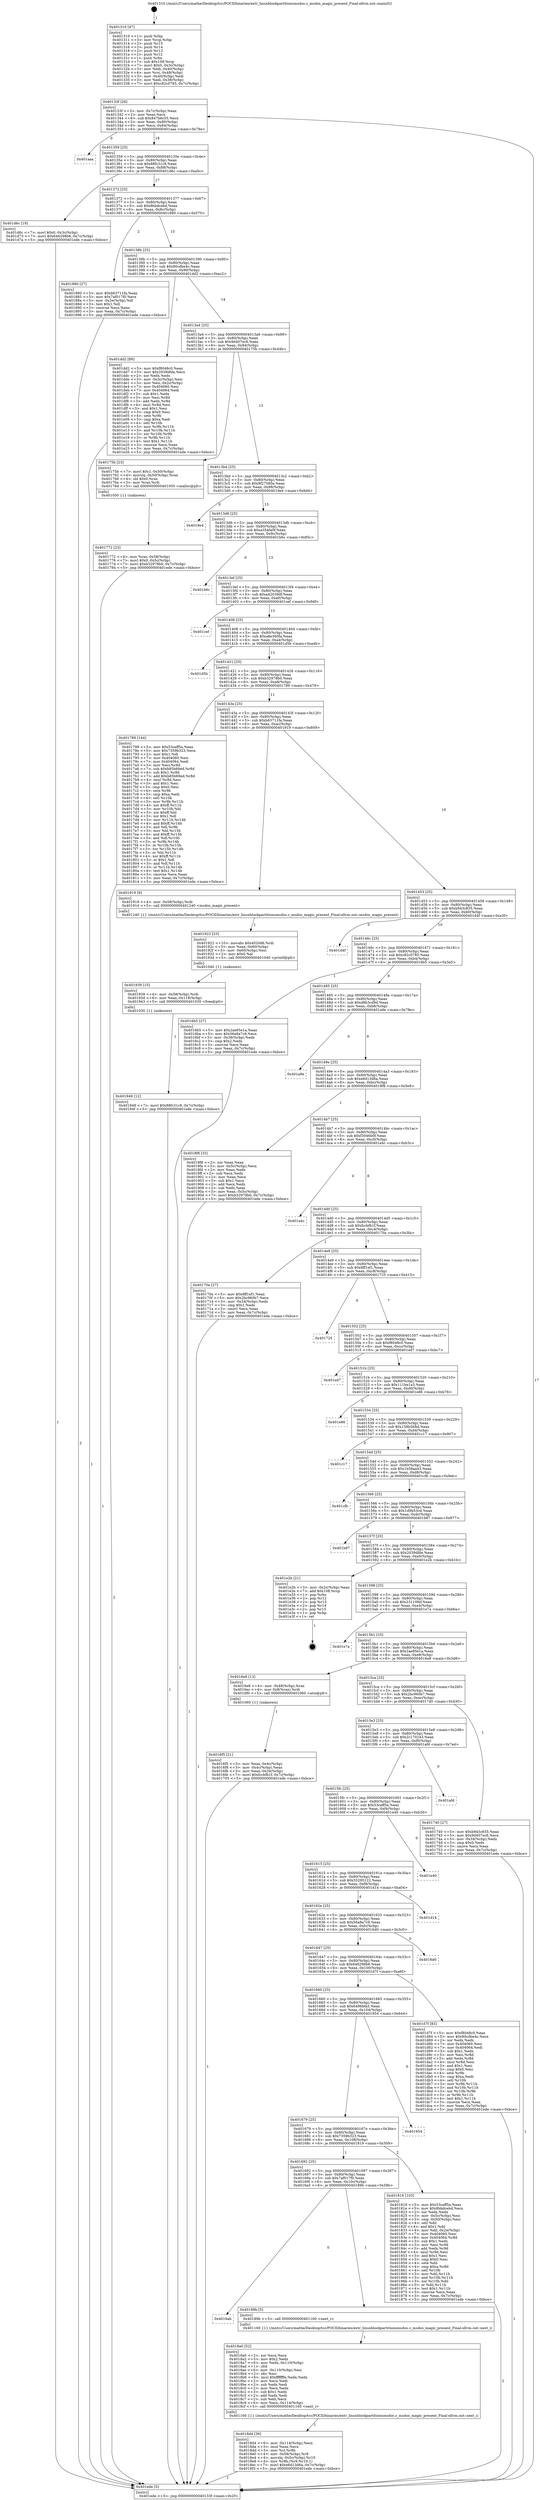digraph "0x401310" {
  label = "0x401310 (/mnt/c/Users/mathe/Desktop/tcc/POCII/binaries/extr_linuxblockpartitionsmsdos.c_msdos_magic_present_Final-ollvm.out::main(0))"
  labelloc = "t"
  node[shape=record]

  Entry [label="",width=0.3,height=0.3,shape=circle,fillcolor=black,style=filled]
  "0x40133f" [label="{
     0x40133f [26]\l
     | [instrs]\l
     &nbsp;&nbsp;0x40133f \<+3\>: mov -0x7c(%rbp),%eax\l
     &nbsp;&nbsp;0x401342 \<+2\>: mov %eax,%ecx\l
     &nbsp;&nbsp;0x401344 \<+6\>: sub $0x847b6c55,%ecx\l
     &nbsp;&nbsp;0x40134a \<+3\>: mov %eax,-0x80(%rbp)\l
     &nbsp;&nbsp;0x40134d \<+6\>: mov %ecx,-0x84(%rbp)\l
     &nbsp;&nbsp;0x401353 \<+6\>: je 0000000000401aaa \<main+0x79a\>\l
  }"]
  "0x401aaa" [label="{
     0x401aaa\l
  }", style=dashed]
  "0x401359" [label="{
     0x401359 [25]\l
     | [instrs]\l
     &nbsp;&nbsp;0x401359 \<+5\>: jmp 000000000040135e \<main+0x4e\>\l
     &nbsp;&nbsp;0x40135e \<+3\>: mov -0x80(%rbp),%eax\l
     &nbsp;&nbsp;0x401361 \<+5\>: sub $0x88fc31c9,%eax\l
     &nbsp;&nbsp;0x401366 \<+6\>: mov %eax,-0x88(%rbp)\l
     &nbsp;&nbsp;0x40136c \<+6\>: je 0000000000401d6c \<main+0xa5c\>\l
  }"]
  Exit [label="",width=0.3,height=0.3,shape=circle,fillcolor=black,style=filled,peripheries=2]
  "0x401d6c" [label="{
     0x401d6c [19]\l
     | [instrs]\l
     &nbsp;&nbsp;0x401d6c \<+7\>: movl $0x0,-0x3c(%rbp)\l
     &nbsp;&nbsp;0x401d73 \<+7\>: movl $0x646298b6,-0x7c(%rbp)\l
     &nbsp;&nbsp;0x401d7a \<+5\>: jmp 0000000000401ede \<main+0xbce\>\l
  }"]
  "0x401372" [label="{
     0x401372 [25]\l
     | [instrs]\l
     &nbsp;&nbsp;0x401372 \<+5\>: jmp 0000000000401377 \<main+0x67\>\l
     &nbsp;&nbsp;0x401377 \<+3\>: mov -0x80(%rbp),%eax\l
     &nbsp;&nbsp;0x40137a \<+5\>: sub $0x8bbdcebd,%eax\l
     &nbsp;&nbsp;0x40137f \<+6\>: mov %eax,-0x8c(%rbp)\l
     &nbsp;&nbsp;0x401385 \<+6\>: je 0000000000401880 \<main+0x570\>\l
  }"]
  "0x401948" [label="{
     0x401948 [12]\l
     | [instrs]\l
     &nbsp;&nbsp;0x401948 \<+7\>: movl $0x88fc31c9,-0x7c(%rbp)\l
     &nbsp;&nbsp;0x40194f \<+5\>: jmp 0000000000401ede \<main+0xbce\>\l
  }"]
  "0x401880" [label="{
     0x401880 [27]\l
     | [instrs]\l
     &nbsp;&nbsp;0x401880 \<+5\>: mov $0xb63711fa,%eax\l
     &nbsp;&nbsp;0x401885 \<+5\>: mov $0x7af017f0,%ecx\l
     &nbsp;&nbsp;0x40188a \<+3\>: mov -0x2e(%rbp),%dl\l
     &nbsp;&nbsp;0x40188d \<+3\>: test $0x1,%dl\l
     &nbsp;&nbsp;0x401890 \<+3\>: cmovne %ecx,%eax\l
     &nbsp;&nbsp;0x401893 \<+3\>: mov %eax,-0x7c(%rbp)\l
     &nbsp;&nbsp;0x401896 \<+5\>: jmp 0000000000401ede \<main+0xbce\>\l
  }"]
  "0x40138b" [label="{
     0x40138b [25]\l
     | [instrs]\l
     &nbsp;&nbsp;0x40138b \<+5\>: jmp 0000000000401390 \<main+0x80\>\l
     &nbsp;&nbsp;0x401390 \<+3\>: mov -0x80(%rbp),%eax\l
     &nbsp;&nbsp;0x401393 \<+5\>: sub $0x90cdbe4c,%eax\l
     &nbsp;&nbsp;0x401398 \<+6\>: mov %eax,-0x90(%rbp)\l
     &nbsp;&nbsp;0x40139e \<+6\>: je 0000000000401dd2 \<main+0xac2\>\l
  }"]
  "0x401939" [label="{
     0x401939 [15]\l
     | [instrs]\l
     &nbsp;&nbsp;0x401939 \<+4\>: mov -0x58(%rbp),%rdi\l
     &nbsp;&nbsp;0x40193d \<+6\>: mov %eax,-0x118(%rbp)\l
     &nbsp;&nbsp;0x401943 \<+5\>: call 0000000000401030 \<free@plt\>\l
     | [calls]\l
     &nbsp;&nbsp;0x401030 \{1\} (unknown)\l
  }"]
  "0x401dd2" [label="{
     0x401dd2 [89]\l
     | [instrs]\l
     &nbsp;&nbsp;0x401dd2 \<+5\>: mov $0xf8048c0,%eax\l
     &nbsp;&nbsp;0x401dd7 \<+5\>: mov $0x2039dfde,%ecx\l
     &nbsp;&nbsp;0x401ddc \<+2\>: xor %edx,%edx\l
     &nbsp;&nbsp;0x401dde \<+3\>: mov -0x3c(%rbp),%esi\l
     &nbsp;&nbsp;0x401de1 \<+3\>: mov %esi,-0x2c(%rbp)\l
     &nbsp;&nbsp;0x401de4 \<+7\>: mov 0x404060,%esi\l
     &nbsp;&nbsp;0x401deb \<+7\>: mov 0x404064,%edi\l
     &nbsp;&nbsp;0x401df2 \<+3\>: sub $0x1,%edx\l
     &nbsp;&nbsp;0x401df5 \<+3\>: mov %esi,%r8d\l
     &nbsp;&nbsp;0x401df8 \<+3\>: add %edx,%r8d\l
     &nbsp;&nbsp;0x401dfb \<+4\>: imul %r8d,%esi\l
     &nbsp;&nbsp;0x401dff \<+3\>: and $0x1,%esi\l
     &nbsp;&nbsp;0x401e02 \<+3\>: cmp $0x0,%esi\l
     &nbsp;&nbsp;0x401e05 \<+4\>: sete %r9b\l
     &nbsp;&nbsp;0x401e09 \<+3\>: cmp $0xa,%edi\l
     &nbsp;&nbsp;0x401e0c \<+4\>: setl %r10b\l
     &nbsp;&nbsp;0x401e10 \<+3\>: mov %r9b,%r11b\l
     &nbsp;&nbsp;0x401e13 \<+3\>: and %r10b,%r11b\l
     &nbsp;&nbsp;0x401e16 \<+3\>: xor %r10b,%r9b\l
     &nbsp;&nbsp;0x401e19 \<+3\>: or %r9b,%r11b\l
     &nbsp;&nbsp;0x401e1c \<+4\>: test $0x1,%r11b\l
     &nbsp;&nbsp;0x401e20 \<+3\>: cmovne %ecx,%eax\l
     &nbsp;&nbsp;0x401e23 \<+3\>: mov %eax,-0x7c(%rbp)\l
     &nbsp;&nbsp;0x401e26 \<+5\>: jmp 0000000000401ede \<main+0xbce\>\l
  }"]
  "0x4013a4" [label="{
     0x4013a4 [25]\l
     | [instrs]\l
     &nbsp;&nbsp;0x4013a4 \<+5\>: jmp 00000000004013a9 \<main+0x99\>\l
     &nbsp;&nbsp;0x4013a9 \<+3\>: mov -0x80(%rbp),%eax\l
     &nbsp;&nbsp;0x4013ac \<+5\>: sub $0x9d407ec6,%eax\l
     &nbsp;&nbsp;0x4013b1 \<+6\>: mov %eax,-0x94(%rbp)\l
     &nbsp;&nbsp;0x4013b7 \<+6\>: je 000000000040175b \<main+0x44b\>\l
  }"]
  "0x401922" [label="{
     0x401922 [23]\l
     | [instrs]\l
     &nbsp;&nbsp;0x401922 \<+10\>: movabs $0x4020d6,%rdi\l
     &nbsp;&nbsp;0x40192c \<+3\>: mov %eax,-0x60(%rbp)\l
     &nbsp;&nbsp;0x40192f \<+3\>: mov -0x60(%rbp),%esi\l
     &nbsp;&nbsp;0x401932 \<+2\>: mov $0x0,%al\l
     &nbsp;&nbsp;0x401934 \<+5\>: call 0000000000401040 \<printf@plt\>\l
     | [calls]\l
     &nbsp;&nbsp;0x401040 \{1\} (unknown)\l
  }"]
  "0x40175b" [label="{
     0x40175b [23]\l
     | [instrs]\l
     &nbsp;&nbsp;0x40175b \<+7\>: movl $0x1,-0x50(%rbp)\l
     &nbsp;&nbsp;0x401762 \<+4\>: movslq -0x50(%rbp),%rax\l
     &nbsp;&nbsp;0x401766 \<+4\>: shl $0x0,%rax\l
     &nbsp;&nbsp;0x40176a \<+3\>: mov %rax,%rdi\l
     &nbsp;&nbsp;0x40176d \<+5\>: call 0000000000401050 \<malloc@plt\>\l
     | [calls]\l
     &nbsp;&nbsp;0x401050 \{1\} (unknown)\l
  }"]
  "0x4013bd" [label="{
     0x4013bd [25]\l
     | [instrs]\l
     &nbsp;&nbsp;0x4013bd \<+5\>: jmp 00000000004013c2 \<main+0xb2\>\l
     &nbsp;&nbsp;0x4013c2 \<+3\>: mov -0x80(%rbp),%eax\l
     &nbsp;&nbsp;0x4013c5 \<+5\>: sub $0x9f27580a,%eax\l
     &nbsp;&nbsp;0x4013ca \<+6\>: mov %eax,-0x98(%rbp)\l
     &nbsp;&nbsp;0x4013d0 \<+6\>: je 00000000004019e4 \<main+0x6d4\>\l
  }"]
  "0x4018d4" [label="{
     0x4018d4 [36]\l
     | [instrs]\l
     &nbsp;&nbsp;0x4018d4 \<+6\>: mov -0x114(%rbp),%ecx\l
     &nbsp;&nbsp;0x4018da \<+3\>: imul %eax,%ecx\l
     &nbsp;&nbsp;0x4018dd \<+3\>: mov %cl,%r8b\l
     &nbsp;&nbsp;0x4018e0 \<+4\>: mov -0x58(%rbp),%r9\l
     &nbsp;&nbsp;0x4018e4 \<+4\>: movslq -0x5c(%rbp),%r10\l
     &nbsp;&nbsp;0x4018e8 \<+4\>: mov %r8b,(%r9,%r10,1)\l
     &nbsp;&nbsp;0x4018ec \<+7\>: movl $0xe6d13d6a,-0x7c(%rbp)\l
     &nbsp;&nbsp;0x4018f3 \<+5\>: jmp 0000000000401ede \<main+0xbce\>\l
  }"]
  "0x4019e4" [label="{
     0x4019e4\l
  }", style=dashed]
  "0x4013d6" [label="{
     0x4013d6 [25]\l
     | [instrs]\l
     &nbsp;&nbsp;0x4013d6 \<+5\>: jmp 00000000004013db \<main+0xcb\>\l
     &nbsp;&nbsp;0x4013db \<+3\>: mov -0x80(%rbp),%eax\l
     &nbsp;&nbsp;0x4013de \<+5\>: sub $0xa354fa0f,%eax\l
     &nbsp;&nbsp;0x4013e3 \<+6\>: mov %eax,-0x9c(%rbp)\l
     &nbsp;&nbsp;0x4013e9 \<+6\>: je 0000000000401b6c \<main+0x85c\>\l
  }"]
  "0x4018a0" [label="{
     0x4018a0 [52]\l
     | [instrs]\l
     &nbsp;&nbsp;0x4018a0 \<+2\>: xor %ecx,%ecx\l
     &nbsp;&nbsp;0x4018a2 \<+5\>: mov $0x2,%edx\l
     &nbsp;&nbsp;0x4018a7 \<+6\>: mov %edx,-0x110(%rbp)\l
     &nbsp;&nbsp;0x4018ad \<+1\>: cltd\l
     &nbsp;&nbsp;0x4018ae \<+6\>: mov -0x110(%rbp),%esi\l
     &nbsp;&nbsp;0x4018b4 \<+2\>: idiv %esi\l
     &nbsp;&nbsp;0x4018b6 \<+6\>: imul $0xfffffffe,%edx,%edx\l
     &nbsp;&nbsp;0x4018bc \<+2\>: mov %ecx,%edi\l
     &nbsp;&nbsp;0x4018be \<+2\>: sub %edx,%edi\l
     &nbsp;&nbsp;0x4018c0 \<+2\>: mov %ecx,%edx\l
     &nbsp;&nbsp;0x4018c2 \<+3\>: sub $0x1,%edx\l
     &nbsp;&nbsp;0x4018c5 \<+2\>: add %edx,%edi\l
     &nbsp;&nbsp;0x4018c7 \<+2\>: sub %edi,%ecx\l
     &nbsp;&nbsp;0x4018c9 \<+6\>: mov %ecx,-0x114(%rbp)\l
     &nbsp;&nbsp;0x4018cf \<+5\>: call 0000000000401160 \<next_i\>\l
     | [calls]\l
     &nbsp;&nbsp;0x401160 \{1\} (/mnt/c/Users/mathe/Desktop/tcc/POCII/binaries/extr_linuxblockpartitionsmsdos.c_msdos_magic_present_Final-ollvm.out::next_i)\l
  }"]
  "0x401b6c" [label="{
     0x401b6c\l
  }", style=dashed]
  "0x4013ef" [label="{
     0x4013ef [25]\l
     | [instrs]\l
     &nbsp;&nbsp;0x4013ef \<+5\>: jmp 00000000004013f4 \<main+0xe4\>\l
     &nbsp;&nbsp;0x4013f4 \<+3\>: mov -0x80(%rbp),%eax\l
     &nbsp;&nbsp;0x4013f7 \<+5\>: sub $0xa42039df,%eax\l
     &nbsp;&nbsp;0x4013fc \<+6\>: mov %eax,-0xa0(%rbp)\l
     &nbsp;&nbsp;0x401402 \<+6\>: je 0000000000401cef \<main+0x9df\>\l
  }"]
  "0x4016ab" [label="{
     0x4016ab\l
  }", style=dashed]
  "0x401cef" [label="{
     0x401cef\l
  }", style=dashed]
  "0x401408" [label="{
     0x401408 [25]\l
     | [instrs]\l
     &nbsp;&nbsp;0x401408 \<+5\>: jmp 000000000040140d \<main+0xfd\>\l
     &nbsp;&nbsp;0x40140d \<+3\>: mov -0x80(%rbp),%eax\l
     &nbsp;&nbsp;0x401410 \<+5\>: sub $0xa8e360fa,%eax\l
     &nbsp;&nbsp;0x401415 \<+6\>: mov %eax,-0xa4(%rbp)\l
     &nbsp;&nbsp;0x40141b \<+6\>: je 0000000000401d5b \<main+0xa4b\>\l
  }"]
  "0x40189b" [label="{
     0x40189b [5]\l
     | [instrs]\l
     &nbsp;&nbsp;0x40189b \<+5\>: call 0000000000401160 \<next_i\>\l
     | [calls]\l
     &nbsp;&nbsp;0x401160 \{1\} (/mnt/c/Users/mathe/Desktop/tcc/POCII/binaries/extr_linuxblockpartitionsmsdos.c_msdos_magic_present_Final-ollvm.out::next_i)\l
  }"]
  "0x401d5b" [label="{
     0x401d5b\l
  }", style=dashed]
  "0x401421" [label="{
     0x401421 [25]\l
     | [instrs]\l
     &nbsp;&nbsp;0x401421 \<+5\>: jmp 0000000000401426 \<main+0x116\>\l
     &nbsp;&nbsp;0x401426 \<+3\>: mov -0x80(%rbp),%eax\l
     &nbsp;&nbsp;0x401429 \<+5\>: sub $0xb32978b0,%eax\l
     &nbsp;&nbsp;0x40142e \<+6\>: mov %eax,-0xa8(%rbp)\l
     &nbsp;&nbsp;0x401434 \<+6\>: je 0000000000401789 \<main+0x479\>\l
  }"]
  "0x401692" [label="{
     0x401692 [25]\l
     | [instrs]\l
     &nbsp;&nbsp;0x401692 \<+5\>: jmp 0000000000401697 \<main+0x387\>\l
     &nbsp;&nbsp;0x401697 \<+3\>: mov -0x80(%rbp),%eax\l
     &nbsp;&nbsp;0x40169a \<+5\>: sub $0x7af017f0,%eax\l
     &nbsp;&nbsp;0x40169f \<+6\>: mov %eax,-0x10c(%rbp)\l
     &nbsp;&nbsp;0x4016a5 \<+6\>: je 000000000040189b \<main+0x58b\>\l
  }"]
  "0x401789" [label="{
     0x401789 [144]\l
     | [instrs]\l
     &nbsp;&nbsp;0x401789 \<+5\>: mov $0x53ceff5a,%eax\l
     &nbsp;&nbsp;0x40178e \<+5\>: mov $0x7359b323,%ecx\l
     &nbsp;&nbsp;0x401793 \<+2\>: mov $0x1,%dl\l
     &nbsp;&nbsp;0x401795 \<+7\>: mov 0x404060,%esi\l
     &nbsp;&nbsp;0x40179c \<+7\>: mov 0x404064,%edi\l
     &nbsp;&nbsp;0x4017a3 \<+3\>: mov %esi,%r8d\l
     &nbsp;&nbsp;0x4017a6 \<+7\>: sub $0xb85b69ed,%r8d\l
     &nbsp;&nbsp;0x4017ad \<+4\>: sub $0x1,%r8d\l
     &nbsp;&nbsp;0x4017b1 \<+7\>: add $0xb85b69ed,%r8d\l
     &nbsp;&nbsp;0x4017b8 \<+4\>: imul %r8d,%esi\l
     &nbsp;&nbsp;0x4017bc \<+3\>: and $0x1,%esi\l
     &nbsp;&nbsp;0x4017bf \<+3\>: cmp $0x0,%esi\l
     &nbsp;&nbsp;0x4017c2 \<+4\>: sete %r9b\l
     &nbsp;&nbsp;0x4017c6 \<+3\>: cmp $0xa,%edi\l
     &nbsp;&nbsp;0x4017c9 \<+4\>: setl %r10b\l
     &nbsp;&nbsp;0x4017cd \<+3\>: mov %r9b,%r11b\l
     &nbsp;&nbsp;0x4017d0 \<+4\>: xor $0xff,%r11b\l
     &nbsp;&nbsp;0x4017d4 \<+3\>: mov %r10b,%bl\l
     &nbsp;&nbsp;0x4017d7 \<+3\>: xor $0xff,%bl\l
     &nbsp;&nbsp;0x4017da \<+3\>: xor $0x1,%dl\l
     &nbsp;&nbsp;0x4017dd \<+3\>: mov %r11b,%r14b\l
     &nbsp;&nbsp;0x4017e0 \<+4\>: and $0xff,%r14b\l
     &nbsp;&nbsp;0x4017e4 \<+3\>: and %dl,%r9b\l
     &nbsp;&nbsp;0x4017e7 \<+3\>: mov %bl,%r15b\l
     &nbsp;&nbsp;0x4017ea \<+4\>: and $0xff,%r15b\l
     &nbsp;&nbsp;0x4017ee \<+3\>: and %dl,%r10b\l
     &nbsp;&nbsp;0x4017f1 \<+3\>: or %r9b,%r14b\l
     &nbsp;&nbsp;0x4017f4 \<+3\>: or %r10b,%r15b\l
     &nbsp;&nbsp;0x4017f7 \<+3\>: xor %r15b,%r14b\l
     &nbsp;&nbsp;0x4017fa \<+3\>: or %bl,%r11b\l
     &nbsp;&nbsp;0x4017fd \<+4\>: xor $0xff,%r11b\l
     &nbsp;&nbsp;0x401801 \<+3\>: or $0x1,%dl\l
     &nbsp;&nbsp;0x401804 \<+3\>: and %dl,%r11b\l
     &nbsp;&nbsp;0x401807 \<+3\>: or %r11b,%r14b\l
     &nbsp;&nbsp;0x40180a \<+4\>: test $0x1,%r14b\l
     &nbsp;&nbsp;0x40180e \<+3\>: cmovne %ecx,%eax\l
     &nbsp;&nbsp;0x401811 \<+3\>: mov %eax,-0x7c(%rbp)\l
     &nbsp;&nbsp;0x401814 \<+5\>: jmp 0000000000401ede \<main+0xbce\>\l
  }"]
  "0x40143a" [label="{
     0x40143a [25]\l
     | [instrs]\l
     &nbsp;&nbsp;0x40143a \<+5\>: jmp 000000000040143f \<main+0x12f\>\l
     &nbsp;&nbsp;0x40143f \<+3\>: mov -0x80(%rbp),%eax\l
     &nbsp;&nbsp;0x401442 \<+5\>: sub $0xb63711fa,%eax\l
     &nbsp;&nbsp;0x401447 \<+6\>: mov %eax,-0xac(%rbp)\l
     &nbsp;&nbsp;0x40144d \<+6\>: je 0000000000401919 \<main+0x609\>\l
  }"]
  "0x401819" [label="{
     0x401819 [103]\l
     | [instrs]\l
     &nbsp;&nbsp;0x401819 \<+5\>: mov $0x53ceff5a,%eax\l
     &nbsp;&nbsp;0x40181e \<+5\>: mov $0x8bbdcebd,%ecx\l
     &nbsp;&nbsp;0x401823 \<+2\>: xor %edx,%edx\l
     &nbsp;&nbsp;0x401825 \<+3\>: mov -0x5c(%rbp),%esi\l
     &nbsp;&nbsp;0x401828 \<+3\>: cmp -0x50(%rbp),%esi\l
     &nbsp;&nbsp;0x40182b \<+4\>: setl %dil\l
     &nbsp;&nbsp;0x40182f \<+4\>: and $0x1,%dil\l
     &nbsp;&nbsp;0x401833 \<+4\>: mov %dil,-0x2e(%rbp)\l
     &nbsp;&nbsp;0x401837 \<+7\>: mov 0x404060,%esi\l
     &nbsp;&nbsp;0x40183e \<+8\>: mov 0x404064,%r8d\l
     &nbsp;&nbsp;0x401846 \<+3\>: sub $0x1,%edx\l
     &nbsp;&nbsp;0x401849 \<+3\>: mov %esi,%r9d\l
     &nbsp;&nbsp;0x40184c \<+3\>: add %edx,%r9d\l
     &nbsp;&nbsp;0x40184f \<+4\>: imul %r9d,%esi\l
     &nbsp;&nbsp;0x401853 \<+3\>: and $0x1,%esi\l
     &nbsp;&nbsp;0x401856 \<+3\>: cmp $0x0,%esi\l
     &nbsp;&nbsp;0x401859 \<+4\>: sete %dil\l
     &nbsp;&nbsp;0x40185d \<+4\>: cmp $0xa,%r8d\l
     &nbsp;&nbsp;0x401861 \<+4\>: setl %r10b\l
     &nbsp;&nbsp;0x401865 \<+3\>: mov %dil,%r11b\l
     &nbsp;&nbsp;0x401868 \<+3\>: and %r10b,%r11b\l
     &nbsp;&nbsp;0x40186b \<+3\>: xor %r10b,%dil\l
     &nbsp;&nbsp;0x40186e \<+3\>: or %dil,%r11b\l
     &nbsp;&nbsp;0x401871 \<+4\>: test $0x1,%r11b\l
     &nbsp;&nbsp;0x401875 \<+3\>: cmovne %ecx,%eax\l
     &nbsp;&nbsp;0x401878 \<+3\>: mov %eax,-0x7c(%rbp)\l
     &nbsp;&nbsp;0x40187b \<+5\>: jmp 0000000000401ede \<main+0xbce\>\l
  }"]
  "0x401919" [label="{
     0x401919 [9]\l
     | [instrs]\l
     &nbsp;&nbsp;0x401919 \<+4\>: mov -0x58(%rbp),%rdi\l
     &nbsp;&nbsp;0x40191d \<+5\>: call 0000000000401240 \<msdos_magic_present\>\l
     | [calls]\l
     &nbsp;&nbsp;0x401240 \{1\} (/mnt/c/Users/mathe/Desktop/tcc/POCII/binaries/extr_linuxblockpartitionsmsdos.c_msdos_magic_present_Final-ollvm.out::msdos_magic_present)\l
  }"]
  "0x401453" [label="{
     0x401453 [25]\l
     | [instrs]\l
     &nbsp;&nbsp;0x401453 \<+5\>: jmp 0000000000401458 \<main+0x148\>\l
     &nbsp;&nbsp;0x401458 \<+3\>: mov -0x80(%rbp),%eax\l
     &nbsp;&nbsp;0x40145b \<+5\>: sub $0xb943c835,%eax\l
     &nbsp;&nbsp;0x401460 \<+6\>: mov %eax,-0xb0(%rbp)\l
     &nbsp;&nbsp;0x401466 \<+6\>: je 0000000000401d4f \<main+0xa3f\>\l
  }"]
  "0x401679" [label="{
     0x401679 [25]\l
     | [instrs]\l
     &nbsp;&nbsp;0x401679 \<+5\>: jmp 000000000040167e \<main+0x36e\>\l
     &nbsp;&nbsp;0x40167e \<+3\>: mov -0x80(%rbp),%eax\l
     &nbsp;&nbsp;0x401681 \<+5\>: sub $0x7359b323,%eax\l
     &nbsp;&nbsp;0x401686 \<+6\>: mov %eax,-0x108(%rbp)\l
     &nbsp;&nbsp;0x40168c \<+6\>: je 0000000000401819 \<main+0x509\>\l
  }"]
  "0x401d4f" [label="{
     0x401d4f\l
  }", style=dashed]
  "0x40146c" [label="{
     0x40146c [25]\l
     | [instrs]\l
     &nbsp;&nbsp;0x40146c \<+5\>: jmp 0000000000401471 \<main+0x161\>\l
     &nbsp;&nbsp;0x401471 \<+3\>: mov -0x80(%rbp),%eax\l
     &nbsp;&nbsp;0x401474 \<+5\>: sub $0xc82c0785,%eax\l
     &nbsp;&nbsp;0x401479 \<+6\>: mov %eax,-0xb4(%rbp)\l
     &nbsp;&nbsp;0x40147f \<+6\>: je 00000000004016b5 \<main+0x3a5\>\l
  }"]
  "0x401954" [label="{
     0x401954\l
  }", style=dashed]
  "0x4016b5" [label="{
     0x4016b5 [27]\l
     | [instrs]\l
     &nbsp;&nbsp;0x4016b5 \<+5\>: mov $0x2ae85e1a,%eax\l
     &nbsp;&nbsp;0x4016ba \<+5\>: mov $0x56a8a7c9,%ecx\l
     &nbsp;&nbsp;0x4016bf \<+3\>: mov -0x38(%rbp),%edx\l
     &nbsp;&nbsp;0x4016c2 \<+3\>: cmp $0x2,%edx\l
     &nbsp;&nbsp;0x4016c5 \<+3\>: cmovne %ecx,%eax\l
     &nbsp;&nbsp;0x4016c8 \<+3\>: mov %eax,-0x7c(%rbp)\l
     &nbsp;&nbsp;0x4016cb \<+5\>: jmp 0000000000401ede \<main+0xbce\>\l
  }"]
  "0x401485" [label="{
     0x401485 [25]\l
     | [instrs]\l
     &nbsp;&nbsp;0x401485 \<+5\>: jmp 000000000040148a \<main+0x17a\>\l
     &nbsp;&nbsp;0x40148a \<+3\>: mov -0x80(%rbp),%eax\l
     &nbsp;&nbsp;0x40148d \<+5\>: sub $0xd8b3cd9d,%eax\l
     &nbsp;&nbsp;0x401492 \<+6\>: mov %eax,-0xb8(%rbp)\l
     &nbsp;&nbsp;0x401498 \<+6\>: je 0000000000401a9e \<main+0x78e\>\l
  }"]
  "0x401ede" [label="{
     0x401ede [5]\l
     | [instrs]\l
     &nbsp;&nbsp;0x401ede \<+5\>: jmp 000000000040133f \<main+0x2f\>\l
  }"]
  "0x401310" [label="{
     0x401310 [47]\l
     | [instrs]\l
     &nbsp;&nbsp;0x401310 \<+1\>: push %rbp\l
     &nbsp;&nbsp;0x401311 \<+3\>: mov %rsp,%rbp\l
     &nbsp;&nbsp;0x401314 \<+2\>: push %r15\l
     &nbsp;&nbsp;0x401316 \<+2\>: push %r14\l
     &nbsp;&nbsp;0x401318 \<+2\>: push %r13\l
     &nbsp;&nbsp;0x40131a \<+2\>: push %r12\l
     &nbsp;&nbsp;0x40131c \<+1\>: push %rbx\l
     &nbsp;&nbsp;0x40131d \<+7\>: sub $0x108,%rsp\l
     &nbsp;&nbsp;0x401324 \<+7\>: movl $0x0,-0x3c(%rbp)\l
     &nbsp;&nbsp;0x40132b \<+3\>: mov %edi,-0x40(%rbp)\l
     &nbsp;&nbsp;0x40132e \<+4\>: mov %rsi,-0x48(%rbp)\l
     &nbsp;&nbsp;0x401332 \<+3\>: mov -0x40(%rbp),%edi\l
     &nbsp;&nbsp;0x401335 \<+3\>: mov %edi,-0x38(%rbp)\l
     &nbsp;&nbsp;0x401338 \<+7\>: movl $0xc82c0785,-0x7c(%rbp)\l
  }"]
  "0x401660" [label="{
     0x401660 [25]\l
     | [instrs]\l
     &nbsp;&nbsp;0x401660 \<+5\>: jmp 0000000000401665 \<main+0x355\>\l
     &nbsp;&nbsp;0x401665 \<+3\>: mov -0x80(%rbp),%eax\l
     &nbsp;&nbsp;0x401668 \<+5\>: sub $0x6496bfa5,%eax\l
     &nbsp;&nbsp;0x40166d \<+6\>: mov %eax,-0x104(%rbp)\l
     &nbsp;&nbsp;0x401673 \<+6\>: je 0000000000401954 \<main+0x644\>\l
  }"]
  "0x401a9e" [label="{
     0x401a9e\l
  }", style=dashed]
  "0x40149e" [label="{
     0x40149e [25]\l
     | [instrs]\l
     &nbsp;&nbsp;0x40149e \<+5\>: jmp 00000000004014a3 \<main+0x193\>\l
     &nbsp;&nbsp;0x4014a3 \<+3\>: mov -0x80(%rbp),%eax\l
     &nbsp;&nbsp;0x4014a6 \<+5\>: sub $0xe6d13d6a,%eax\l
     &nbsp;&nbsp;0x4014ab \<+6\>: mov %eax,-0xbc(%rbp)\l
     &nbsp;&nbsp;0x4014b1 \<+6\>: je 00000000004018f8 \<main+0x5e8\>\l
  }"]
  "0x401d7f" [label="{
     0x401d7f [83]\l
     | [instrs]\l
     &nbsp;&nbsp;0x401d7f \<+5\>: mov $0xf8048c0,%eax\l
     &nbsp;&nbsp;0x401d84 \<+5\>: mov $0x90cdbe4c,%ecx\l
     &nbsp;&nbsp;0x401d89 \<+2\>: xor %edx,%edx\l
     &nbsp;&nbsp;0x401d8b \<+7\>: mov 0x404060,%esi\l
     &nbsp;&nbsp;0x401d92 \<+7\>: mov 0x404064,%edi\l
     &nbsp;&nbsp;0x401d99 \<+3\>: sub $0x1,%edx\l
     &nbsp;&nbsp;0x401d9c \<+3\>: mov %esi,%r8d\l
     &nbsp;&nbsp;0x401d9f \<+3\>: add %edx,%r8d\l
     &nbsp;&nbsp;0x401da2 \<+4\>: imul %r8d,%esi\l
     &nbsp;&nbsp;0x401da6 \<+3\>: and $0x1,%esi\l
     &nbsp;&nbsp;0x401da9 \<+3\>: cmp $0x0,%esi\l
     &nbsp;&nbsp;0x401dac \<+4\>: sete %r9b\l
     &nbsp;&nbsp;0x401db0 \<+3\>: cmp $0xa,%edi\l
     &nbsp;&nbsp;0x401db3 \<+4\>: setl %r10b\l
     &nbsp;&nbsp;0x401db7 \<+3\>: mov %r9b,%r11b\l
     &nbsp;&nbsp;0x401dba \<+3\>: and %r10b,%r11b\l
     &nbsp;&nbsp;0x401dbd \<+3\>: xor %r10b,%r9b\l
     &nbsp;&nbsp;0x401dc0 \<+3\>: or %r9b,%r11b\l
     &nbsp;&nbsp;0x401dc3 \<+4\>: test $0x1,%r11b\l
     &nbsp;&nbsp;0x401dc7 \<+3\>: cmovne %ecx,%eax\l
     &nbsp;&nbsp;0x401dca \<+3\>: mov %eax,-0x7c(%rbp)\l
     &nbsp;&nbsp;0x401dcd \<+5\>: jmp 0000000000401ede \<main+0xbce\>\l
  }"]
  "0x4018f8" [label="{
     0x4018f8 [33]\l
     | [instrs]\l
     &nbsp;&nbsp;0x4018f8 \<+2\>: xor %eax,%eax\l
     &nbsp;&nbsp;0x4018fa \<+3\>: mov -0x5c(%rbp),%ecx\l
     &nbsp;&nbsp;0x4018fd \<+2\>: mov %eax,%edx\l
     &nbsp;&nbsp;0x4018ff \<+2\>: sub %ecx,%edx\l
     &nbsp;&nbsp;0x401901 \<+2\>: mov %eax,%ecx\l
     &nbsp;&nbsp;0x401903 \<+3\>: sub $0x1,%ecx\l
     &nbsp;&nbsp;0x401906 \<+2\>: add %ecx,%edx\l
     &nbsp;&nbsp;0x401908 \<+2\>: sub %edx,%eax\l
     &nbsp;&nbsp;0x40190a \<+3\>: mov %eax,-0x5c(%rbp)\l
     &nbsp;&nbsp;0x40190d \<+7\>: movl $0xb32978b0,-0x7c(%rbp)\l
     &nbsp;&nbsp;0x401914 \<+5\>: jmp 0000000000401ede \<main+0xbce\>\l
  }"]
  "0x4014b7" [label="{
     0x4014b7 [25]\l
     | [instrs]\l
     &nbsp;&nbsp;0x4014b7 \<+5\>: jmp 00000000004014bc \<main+0x1ac\>\l
     &nbsp;&nbsp;0x4014bc \<+3\>: mov -0x80(%rbp),%eax\l
     &nbsp;&nbsp;0x4014bf \<+5\>: sub $0xf3046b0f,%eax\l
     &nbsp;&nbsp;0x4014c4 \<+6\>: mov %eax,-0xc0(%rbp)\l
     &nbsp;&nbsp;0x4014ca \<+6\>: je 0000000000401e4c \<main+0xb3c\>\l
  }"]
  "0x401647" [label="{
     0x401647 [25]\l
     | [instrs]\l
     &nbsp;&nbsp;0x401647 \<+5\>: jmp 000000000040164c \<main+0x33c\>\l
     &nbsp;&nbsp;0x40164c \<+3\>: mov -0x80(%rbp),%eax\l
     &nbsp;&nbsp;0x40164f \<+5\>: sub $0x646298b6,%eax\l
     &nbsp;&nbsp;0x401654 \<+6\>: mov %eax,-0x100(%rbp)\l
     &nbsp;&nbsp;0x40165a \<+6\>: je 0000000000401d7f \<main+0xa6f\>\l
  }"]
  "0x401e4c" [label="{
     0x401e4c\l
  }", style=dashed]
  "0x4014d0" [label="{
     0x4014d0 [25]\l
     | [instrs]\l
     &nbsp;&nbsp;0x4014d0 \<+5\>: jmp 00000000004014d5 \<main+0x1c5\>\l
     &nbsp;&nbsp;0x4014d5 \<+3\>: mov -0x80(%rbp),%eax\l
     &nbsp;&nbsp;0x4014d8 \<+5\>: sub $0xfccbfb1f,%eax\l
     &nbsp;&nbsp;0x4014dd \<+6\>: mov %eax,-0xc4(%rbp)\l
     &nbsp;&nbsp;0x4014e3 \<+6\>: je 000000000040170a \<main+0x3fa\>\l
  }"]
  "0x4016d0" [label="{
     0x4016d0\l
  }", style=dashed]
  "0x40170a" [label="{
     0x40170a [27]\l
     | [instrs]\l
     &nbsp;&nbsp;0x40170a \<+5\>: mov $0x8ff1ef1,%eax\l
     &nbsp;&nbsp;0x40170f \<+5\>: mov $0x2bc960b7,%ecx\l
     &nbsp;&nbsp;0x401714 \<+3\>: mov -0x34(%rbp),%edx\l
     &nbsp;&nbsp;0x401717 \<+3\>: cmp $0x1,%edx\l
     &nbsp;&nbsp;0x40171a \<+3\>: cmovl %ecx,%eax\l
     &nbsp;&nbsp;0x40171d \<+3\>: mov %eax,-0x7c(%rbp)\l
     &nbsp;&nbsp;0x401720 \<+5\>: jmp 0000000000401ede \<main+0xbce\>\l
  }"]
  "0x4014e9" [label="{
     0x4014e9 [25]\l
     | [instrs]\l
     &nbsp;&nbsp;0x4014e9 \<+5\>: jmp 00000000004014ee \<main+0x1de\>\l
     &nbsp;&nbsp;0x4014ee \<+3\>: mov -0x80(%rbp),%eax\l
     &nbsp;&nbsp;0x4014f1 \<+5\>: sub $0x8ff1ef1,%eax\l
     &nbsp;&nbsp;0x4014f6 \<+6\>: mov %eax,-0xc8(%rbp)\l
     &nbsp;&nbsp;0x4014fc \<+6\>: je 0000000000401725 \<main+0x415\>\l
  }"]
  "0x40162e" [label="{
     0x40162e [25]\l
     | [instrs]\l
     &nbsp;&nbsp;0x40162e \<+5\>: jmp 0000000000401633 \<main+0x323\>\l
     &nbsp;&nbsp;0x401633 \<+3\>: mov -0x80(%rbp),%eax\l
     &nbsp;&nbsp;0x401636 \<+5\>: sub $0x56a8a7c9,%eax\l
     &nbsp;&nbsp;0x40163b \<+6\>: mov %eax,-0xfc(%rbp)\l
     &nbsp;&nbsp;0x401641 \<+6\>: je 00000000004016d0 \<main+0x3c0\>\l
  }"]
  "0x401725" [label="{
     0x401725\l
  }", style=dashed]
  "0x401502" [label="{
     0x401502 [25]\l
     | [instrs]\l
     &nbsp;&nbsp;0x401502 \<+5\>: jmp 0000000000401507 \<main+0x1f7\>\l
     &nbsp;&nbsp;0x401507 \<+3\>: mov -0x80(%rbp),%eax\l
     &nbsp;&nbsp;0x40150a \<+5\>: sub $0xf8048c0,%eax\l
     &nbsp;&nbsp;0x40150f \<+6\>: mov %eax,-0xcc(%rbp)\l
     &nbsp;&nbsp;0x401515 \<+6\>: je 0000000000401ed7 \<main+0xbc7\>\l
  }"]
  "0x401d14" [label="{
     0x401d14\l
  }", style=dashed]
  "0x401ed7" [label="{
     0x401ed7\l
  }", style=dashed]
  "0x40151b" [label="{
     0x40151b [25]\l
     | [instrs]\l
     &nbsp;&nbsp;0x40151b \<+5\>: jmp 0000000000401520 \<main+0x210\>\l
     &nbsp;&nbsp;0x401520 \<+3\>: mov -0x80(%rbp),%eax\l
     &nbsp;&nbsp;0x401523 \<+5\>: sub $0x111be1a3,%eax\l
     &nbsp;&nbsp;0x401528 \<+6\>: mov %eax,-0xd0(%rbp)\l
     &nbsp;&nbsp;0x40152e \<+6\>: je 0000000000401e86 \<main+0xb76\>\l
  }"]
  "0x401615" [label="{
     0x401615 [25]\l
     | [instrs]\l
     &nbsp;&nbsp;0x401615 \<+5\>: jmp 000000000040161a \<main+0x30a\>\l
     &nbsp;&nbsp;0x40161a \<+3\>: mov -0x80(%rbp),%eax\l
     &nbsp;&nbsp;0x40161d \<+5\>: sub $0x55295122,%eax\l
     &nbsp;&nbsp;0x401622 \<+6\>: mov %eax,-0xf8(%rbp)\l
     &nbsp;&nbsp;0x401628 \<+6\>: je 0000000000401d14 \<main+0xa04\>\l
  }"]
  "0x401e86" [label="{
     0x401e86\l
  }", style=dashed]
  "0x401534" [label="{
     0x401534 [25]\l
     | [instrs]\l
     &nbsp;&nbsp;0x401534 \<+5\>: jmp 0000000000401539 \<main+0x229\>\l
     &nbsp;&nbsp;0x401539 \<+3\>: mov -0x80(%rbp),%eax\l
     &nbsp;&nbsp;0x40153c \<+5\>: sub $0x158b568d,%eax\l
     &nbsp;&nbsp;0x401541 \<+6\>: mov %eax,-0xd4(%rbp)\l
     &nbsp;&nbsp;0x401547 \<+6\>: je 0000000000401c17 \<main+0x907\>\l
  }"]
  "0x401e40" [label="{
     0x401e40\l
  }", style=dashed]
  "0x401c17" [label="{
     0x401c17\l
  }", style=dashed]
  "0x40154d" [label="{
     0x40154d [25]\l
     | [instrs]\l
     &nbsp;&nbsp;0x40154d \<+5\>: jmp 0000000000401552 \<main+0x242\>\l
     &nbsp;&nbsp;0x401552 \<+3\>: mov -0x80(%rbp),%eax\l
     &nbsp;&nbsp;0x401555 \<+5\>: sub $0x1b58aa43,%eax\l
     &nbsp;&nbsp;0x40155a \<+6\>: mov %eax,-0xd8(%rbp)\l
     &nbsp;&nbsp;0x401560 \<+6\>: je 0000000000401cfb \<main+0x9eb\>\l
  }"]
  "0x4015fc" [label="{
     0x4015fc [25]\l
     | [instrs]\l
     &nbsp;&nbsp;0x4015fc \<+5\>: jmp 0000000000401601 \<main+0x2f1\>\l
     &nbsp;&nbsp;0x401601 \<+3\>: mov -0x80(%rbp),%eax\l
     &nbsp;&nbsp;0x401604 \<+5\>: sub $0x53ceff5a,%eax\l
     &nbsp;&nbsp;0x401609 \<+6\>: mov %eax,-0xf4(%rbp)\l
     &nbsp;&nbsp;0x40160f \<+6\>: je 0000000000401e40 \<main+0xb30\>\l
  }"]
  "0x401cfb" [label="{
     0x401cfb\l
  }", style=dashed]
  "0x401566" [label="{
     0x401566 [25]\l
     | [instrs]\l
     &nbsp;&nbsp;0x401566 \<+5\>: jmp 000000000040156b \<main+0x25b\>\l
     &nbsp;&nbsp;0x40156b \<+3\>: mov -0x80(%rbp),%eax\l
     &nbsp;&nbsp;0x40156e \<+5\>: sub $0x1d9b53cd,%eax\l
     &nbsp;&nbsp;0x401573 \<+6\>: mov %eax,-0xdc(%rbp)\l
     &nbsp;&nbsp;0x401579 \<+6\>: je 0000000000401b87 \<main+0x877\>\l
  }"]
  "0x401afd" [label="{
     0x401afd\l
  }", style=dashed]
  "0x401b87" [label="{
     0x401b87\l
  }", style=dashed]
  "0x40157f" [label="{
     0x40157f [25]\l
     | [instrs]\l
     &nbsp;&nbsp;0x40157f \<+5\>: jmp 0000000000401584 \<main+0x274\>\l
     &nbsp;&nbsp;0x401584 \<+3\>: mov -0x80(%rbp),%eax\l
     &nbsp;&nbsp;0x401587 \<+5\>: sub $0x2039dfde,%eax\l
     &nbsp;&nbsp;0x40158c \<+6\>: mov %eax,-0xe0(%rbp)\l
     &nbsp;&nbsp;0x401592 \<+6\>: je 0000000000401e2b \<main+0xb1b\>\l
  }"]
  "0x401772" [label="{
     0x401772 [23]\l
     | [instrs]\l
     &nbsp;&nbsp;0x401772 \<+4\>: mov %rax,-0x58(%rbp)\l
     &nbsp;&nbsp;0x401776 \<+7\>: movl $0x0,-0x5c(%rbp)\l
     &nbsp;&nbsp;0x40177d \<+7\>: movl $0xb32978b0,-0x7c(%rbp)\l
     &nbsp;&nbsp;0x401784 \<+5\>: jmp 0000000000401ede \<main+0xbce\>\l
  }"]
  "0x401e2b" [label="{
     0x401e2b [21]\l
     | [instrs]\l
     &nbsp;&nbsp;0x401e2b \<+3\>: mov -0x2c(%rbp),%eax\l
     &nbsp;&nbsp;0x401e2e \<+7\>: add $0x108,%rsp\l
     &nbsp;&nbsp;0x401e35 \<+1\>: pop %rbx\l
     &nbsp;&nbsp;0x401e36 \<+2\>: pop %r12\l
     &nbsp;&nbsp;0x401e38 \<+2\>: pop %r13\l
     &nbsp;&nbsp;0x401e3a \<+2\>: pop %r14\l
     &nbsp;&nbsp;0x401e3c \<+2\>: pop %r15\l
     &nbsp;&nbsp;0x401e3e \<+1\>: pop %rbp\l
     &nbsp;&nbsp;0x401e3f \<+1\>: ret\l
  }"]
  "0x401598" [label="{
     0x401598 [25]\l
     | [instrs]\l
     &nbsp;&nbsp;0x401598 \<+5\>: jmp 000000000040159d \<main+0x28d\>\l
     &nbsp;&nbsp;0x40159d \<+3\>: mov -0x80(%rbp),%eax\l
     &nbsp;&nbsp;0x4015a0 \<+5\>: sub $0x23110fef,%eax\l
     &nbsp;&nbsp;0x4015a5 \<+6\>: mov %eax,-0xe4(%rbp)\l
     &nbsp;&nbsp;0x4015ab \<+6\>: je 0000000000401e7a \<main+0xb6a\>\l
  }"]
  "0x4015e3" [label="{
     0x4015e3 [25]\l
     | [instrs]\l
     &nbsp;&nbsp;0x4015e3 \<+5\>: jmp 00000000004015e8 \<main+0x2d8\>\l
     &nbsp;&nbsp;0x4015e8 \<+3\>: mov -0x80(%rbp),%eax\l
     &nbsp;&nbsp;0x4015eb \<+5\>: sub $0x2c170243,%eax\l
     &nbsp;&nbsp;0x4015f0 \<+6\>: mov %eax,-0xf0(%rbp)\l
     &nbsp;&nbsp;0x4015f6 \<+6\>: je 0000000000401afd \<main+0x7ed\>\l
  }"]
  "0x401e7a" [label="{
     0x401e7a\l
  }", style=dashed]
  "0x4015b1" [label="{
     0x4015b1 [25]\l
     | [instrs]\l
     &nbsp;&nbsp;0x4015b1 \<+5\>: jmp 00000000004015b6 \<main+0x2a6\>\l
     &nbsp;&nbsp;0x4015b6 \<+3\>: mov -0x80(%rbp),%eax\l
     &nbsp;&nbsp;0x4015b9 \<+5\>: sub $0x2ae85e1a,%eax\l
     &nbsp;&nbsp;0x4015be \<+6\>: mov %eax,-0xe8(%rbp)\l
     &nbsp;&nbsp;0x4015c4 \<+6\>: je 00000000004016e8 \<main+0x3d8\>\l
  }"]
  "0x401740" [label="{
     0x401740 [27]\l
     | [instrs]\l
     &nbsp;&nbsp;0x401740 \<+5\>: mov $0xb943c835,%eax\l
     &nbsp;&nbsp;0x401745 \<+5\>: mov $0x9d407ec6,%ecx\l
     &nbsp;&nbsp;0x40174a \<+3\>: mov -0x34(%rbp),%edx\l
     &nbsp;&nbsp;0x40174d \<+3\>: cmp $0x0,%edx\l
     &nbsp;&nbsp;0x401750 \<+3\>: cmove %ecx,%eax\l
     &nbsp;&nbsp;0x401753 \<+3\>: mov %eax,-0x7c(%rbp)\l
     &nbsp;&nbsp;0x401756 \<+5\>: jmp 0000000000401ede \<main+0xbce\>\l
  }"]
  "0x4016e8" [label="{
     0x4016e8 [13]\l
     | [instrs]\l
     &nbsp;&nbsp;0x4016e8 \<+4\>: mov -0x48(%rbp),%rax\l
     &nbsp;&nbsp;0x4016ec \<+4\>: mov 0x8(%rax),%rdi\l
     &nbsp;&nbsp;0x4016f0 \<+5\>: call 0000000000401060 \<atoi@plt\>\l
     | [calls]\l
     &nbsp;&nbsp;0x401060 \{1\} (unknown)\l
  }"]
  "0x4015ca" [label="{
     0x4015ca [25]\l
     | [instrs]\l
     &nbsp;&nbsp;0x4015ca \<+5\>: jmp 00000000004015cf \<main+0x2bf\>\l
     &nbsp;&nbsp;0x4015cf \<+3\>: mov -0x80(%rbp),%eax\l
     &nbsp;&nbsp;0x4015d2 \<+5\>: sub $0x2bc960b7,%eax\l
     &nbsp;&nbsp;0x4015d7 \<+6\>: mov %eax,-0xec(%rbp)\l
     &nbsp;&nbsp;0x4015dd \<+6\>: je 0000000000401740 \<main+0x430\>\l
  }"]
  "0x4016f5" [label="{
     0x4016f5 [21]\l
     | [instrs]\l
     &nbsp;&nbsp;0x4016f5 \<+3\>: mov %eax,-0x4c(%rbp)\l
     &nbsp;&nbsp;0x4016f8 \<+3\>: mov -0x4c(%rbp),%eax\l
     &nbsp;&nbsp;0x4016fb \<+3\>: mov %eax,-0x34(%rbp)\l
     &nbsp;&nbsp;0x4016fe \<+7\>: movl $0xfccbfb1f,-0x7c(%rbp)\l
     &nbsp;&nbsp;0x401705 \<+5\>: jmp 0000000000401ede \<main+0xbce\>\l
  }"]
  Entry -> "0x401310" [label=" 1"]
  "0x40133f" -> "0x401aaa" [label=" 0"]
  "0x40133f" -> "0x401359" [label=" 18"]
  "0x401e2b" -> Exit [label=" 1"]
  "0x401359" -> "0x401d6c" [label=" 1"]
  "0x401359" -> "0x401372" [label=" 17"]
  "0x401dd2" -> "0x401ede" [label=" 1"]
  "0x401372" -> "0x401880" [label=" 2"]
  "0x401372" -> "0x40138b" [label=" 15"]
  "0x401d7f" -> "0x401ede" [label=" 1"]
  "0x40138b" -> "0x401dd2" [label=" 1"]
  "0x40138b" -> "0x4013a4" [label=" 14"]
  "0x401d6c" -> "0x401ede" [label=" 1"]
  "0x4013a4" -> "0x40175b" [label=" 1"]
  "0x4013a4" -> "0x4013bd" [label=" 13"]
  "0x401948" -> "0x401ede" [label=" 1"]
  "0x4013bd" -> "0x4019e4" [label=" 0"]
  "0x4013bd" -> "0x4013d6" [label=" 13"]
  "0x401939" -> "0x401948" [label=" 1"]
  "0x4013d6" -> "0x401b6c" [label=" 0"]
  "0x4013d6" -> "0x4013ef" [label=" 13"]
  "0x401922" -> "0x401939" [label=" 1"]
  "0x4013ef" -> "0x401cef" [label=" 0"]
  "0x4013ef" -> "0x401408" [label=" 13"]
  "0x401919" -> "0x401922" [label=" 1"]
  "0x401408" -> "0x401d5b" [label=" 0"]
  "0x401408" -> "0x401421" [label=" 13"]
  "0x4018f8" -> "0x401ede" [label=" 1"]
  "0x401421" -> "0x401789" [label=" 2"]
  "0x401421" -> "0x40143a" [label=" 11"]
  "0x4018a0" -> "0x4018d4" [label=" 1"]
  "0x40143a" -> "0x401919" [label=" 1"]
  "0x40143a" -> "0x401453" [label=" 10"]
  "0x40189b" -> "0x4018a0" [label=" 1"]
  "0x401453" -> "0x401d4f" [label=" 0"]
  "0x401453" -> "0x40146c" [label=" 10"]
  "0x401692" -> "0x40189b" [label=" 1"]
  "0x40146c" -> "0x4016b5" [label=" 1"]
  "0x40146c" -> "0x401485" [label=" 9"]
  "0x4016b5" -> "0x401ede" [label=" 1"]
  "0x401310" -> "0x40133f" [label=" 1"]
  "0x401ede" -> "0x40133f" [label=" 17"]
  "0x4018d4" -> "0x401ede" [label=" 1"]
  "0x401485" -> "0x401a9e" [label=" 0"]
  "0x401485" -> "0x40149e" [label=" 9"]
  "0x401819" -> "0x401ede" [label=" 2"]
  "0x40149e" -> "0x4018f8" [label=" 1"]
  "0x40149e" -> "0x4014b7" [label=" 8"]
  "0x401679" -> "0x401692" [label=" 1"]
  "0x4014b7" -> "0x401e4c" [label=" 0"]
  "0x4014b7" -> "0x4014d0" [label=" 8"]
  "0x401692" -> "0x4016ab" [label=" 0"]
  "0x4014d0" -> "0x40170a" [label=" 1"]
  "0x4014d0" -> "0x4014e9" [label=" 7"]
  "0x401660" -> "0x401679" [label=" 3"]
  "0x4014e9" -> "0x401725" [label=" 0"]
  "0x4014e9" -> "0x401502" [label=" 7"]
  "0x401880" -> "0x401ede" [label=" 2"]
  "0x401502" -> "0x401ed7" [label=" 0"]
  "0x401502" -> "0x40151b" [label=" 7"]
  "0x401647" -> "0x401660" [label=" 3"]
  "0x40151b" -> "0x401e86" [label=" 0"]
  "0x40151b" -> "0x401534" [label=" 7"]
  "0x401679" -> "0x401819" [label=" 2"]
  "0x401534" -> "0x401c17" [label=" 0"]
  "0x401534" -> "0x40154d" [label=" 7"]
  "0x40162e" -> "0x401647" [label=" 4"]
  "0x40154d" -> "0x401cfb" [label=" 0"]
  "0x40154d" -> "0x401566" [label=" 7"]
  "0x401660" -> "0x401954" [label=" 0"]
  "0x401566" -> "0x401b87" [label=" 0"]
  "0x401566" -> "0x40157f" [label=" 7"]
  "0x401615" -> "0x40162e" [label=" 4"]
  "0x40157f" -> "0x401e2b" [label=" 1"]
  "0x40157f" -> "0x401598" [label=" 6"]
  "0x401647" -> "0x401d7f" [label=" 1"]
  "0x401598" -> "0x401e7a" [label=" 0"]
  "0x401598" -> "0x4015b1" [label=" 6"]
  "0x4015fc" -> "0x401615" [label=" 4"]
  "0x4015b1" -> "0x4016e8" [label=" 1"]
  "0x4015b1" -> "0x4015ca" [label=" 5"]
  "0x4016e8" -> "0x4016f5" [label=" 1"]
  "0x4016f5" -> "0x401ede" [label=" 1"]
  "0x40170a" -> "0x401ede" [label=" 1"]
  "0x4015fc" -> "0x401e40" [label=" 0"]
  "0x4015ca" -> "0x401740" [label=" 1"]
  "0x4015ca" -> "0x4015e3" [label=" 4"]
  "0x401740" -> "0x401ede" [label=" 1"]
  "0x40175b" -> "0x401772" [label=" 1"]
  "0x401772" -> "0x401ede" [label=" 1"]
  "0x401789" -> "0x401ede" [label=" 2"]
  "0x401615" -> "0x401d14" [label=" 0"]
  "0x4015e3" -> "0x401afd" [label=" 0"]
  "0x4015e3" -> "0x4015fc" [label=" 4"]
  "0x40162e" -> "0x4016d0" [label=" 0"]
}
